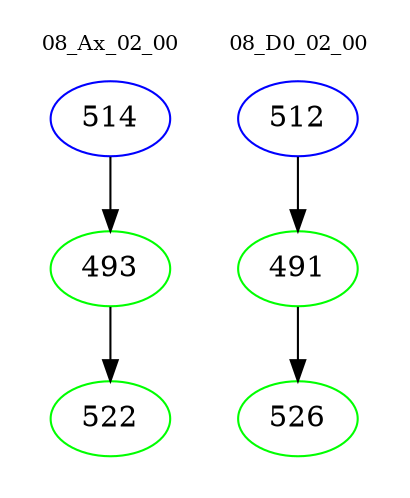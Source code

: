 digraph{
subgraph cluster_0 {
color = white
label = "08_Ax_02_00";
fontsize=10;
T0_514 [label="514", color="blue"]
T0_514 -> T0_493 [color="black"]
T0_493 [label="493", color="green"]
T0_493 -> T0_522 [color="black"]
T0_522 [label="522", color="green"]
}
subgraph cluster_1 {
color = white
label = "08_D0_02_00";
fontsize=10;
T1_512 [label="512", color="blue"]
T1_512 -> T1_491 [color="black"]
T1_491 [label="491", color="green"]
T1_491 -> T1_526 [color="black"]
T1_526 [label="526", color="green"]
}
}
